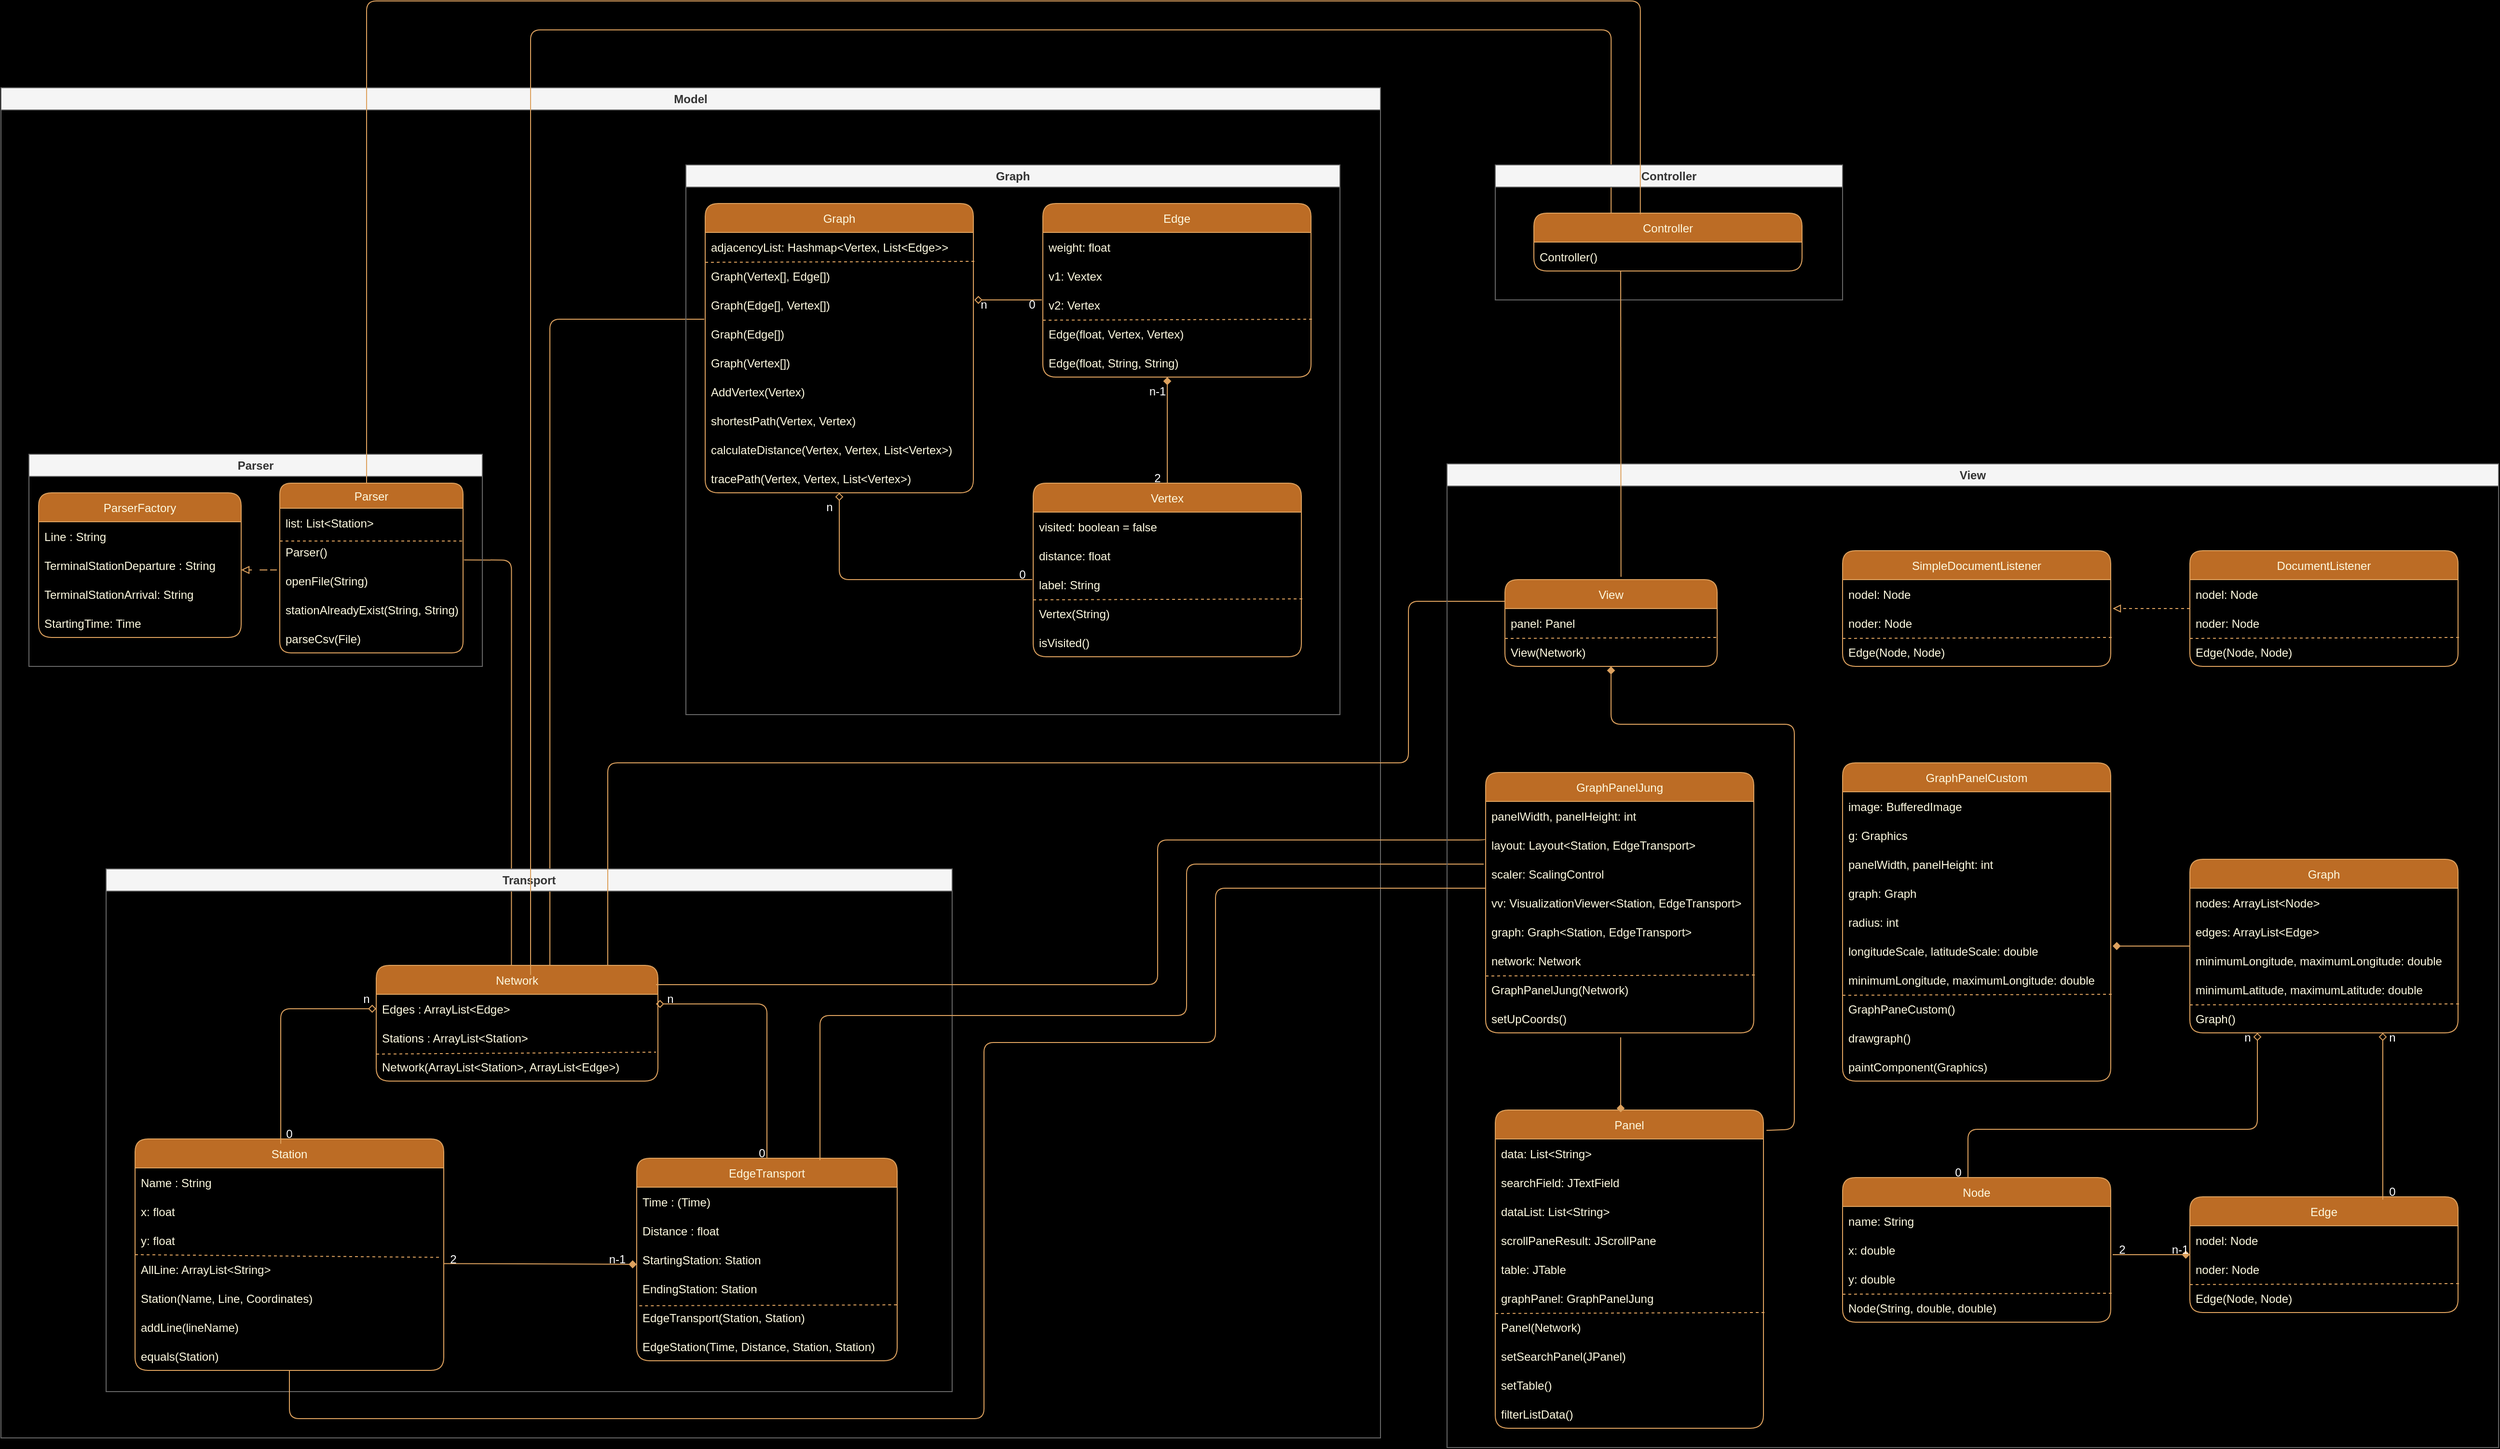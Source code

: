 <mxfile>
    <diagram id="C5RBs43oDa-KdzZeNtuy" name="Page-1">
        <mxGraphModel dx="3465" dy="1883" grid="0" gridSize="10" guides="0" tooltips="1" connect="1" arrows="1" fold="1" page="1" pageScale="1" pageWidth="2700" pageHeight="1700" background="#000000" math="0" shadow="0">
            <root>
                <mxCell id="WIyWlLk6GJQsqaUBKTNV-0"/>
                <mxCell id="WIyWlLk6GJQsqaUBKTNV-1" parent="WIyWlLk6GJQsqaUBKTNV-0"/>
                <mxCell id="tlL8x4SYafilrO8FaroJ-68" style="edgeStyle=orthogonalEdgeStyle;curved=0;rounded=1;sketch=0;orthogonalLoop=1;jettySize=auto;html=1;fontColor=#FEFAE0;strokeColor=#DDA15E;fillColor=#BC6C25;endArrow=none;endFill=0;" parent="WIyWlLk6GJQsqaUBKTNV-1" target="tlL8x4SYafilrO8FaroJ-61" edge="1">
                    <mxGeometry relative="1" as="geometry">
                        <Array as="points">
                            <mxPoint x="580" y="460"/>
                        </Array>
                        <mxPoint x="740" y="460" as="sourcePoint"/>
                    </mxGeometry>
                </mxCell>
                <mxCell id="tlL8x4SYafilrO8FaroJ-67" style="edgeStyle=orthogonalEdgeStyle;curved=0;rounded=1;sketch=0;orthogonalLoop=1;jettySize=auto;html=1;fontColor=#FEFAE0;strokeColor=#DDA15E;fillColor=#BC6C25;endArrow=none;endFill=0;exitX=0.48;exitY=0.009;exitDx=0;exitDy=0;exitPerimeter=0;entryX=1.005;entryY=0.789;entryDx=0;entryDy=0;entryPerimeter=0;" parent="WIyWlLk6GJQsqaUBKTNV-1" source="tlL8x4SYafilrO8FaroJ-61" target="127" edge="1">
                    <mxGeometry relative="1" as="geometry">
                        <Array as="points">
                            <mxPoint x="540" y="710"/>
                        </Array>
                        <mxPoint x="540" y="850" as="sourcePoint"/>
                        <mxPoint x="540" y="690" as="targetPoint"/>
                    </mxGeometry>
                </mxCell>
                <mxCell id="19" value="Parser" style="swimlane;whiteSpace=wrap;html=1;strokeColor=#666666;fillColor=#f5f5f5;fontColor=#333333;" parent="WIyWlLk6GJQsqaUBKTNV-1" vertex="1">
                    <mxGeometry x="40" y="600" width="470" height="220" as="geometry"/>
                </mxCell>
                <mxCell id="tlL8x4SYafilrO8FaroJ-14" value="ParserFactory" style="swimlane;fontStyle=0;childLayout=stackLayout;horizontal=1;startSize=30;horizontalStack=0;resizeParent=1;resizeParentMax=0;resizeLast=0;collapsible=1;marginBottom=0;fillColor=#BC6C25;strokeColor=#DDA15E;fontColor=#FEFAE0;rounded=1;" parent="19" vertex="1">
                    <mxGeometry x="10" y="40" width="210" height="150" as="geometry"/>
                </mxCell>
                <mxCell id="tlL8x4SYafilrO8FaroJ-15" value="Line : String" style="text;strokeColor=none;fillColor=none;align=left;verticalAlign=middle;spacingLeft=4;spacingRight=4;overflow=hidden;points=[[0,0.5],[1,0.5]];portConstraint=eastwest;rotatable=0;fontColor=#FEFAE0;rounded=1;" parent="tlL8x4SYafilrO8FaroJ-14" vertex="1">
                    <mxGeometry y="30" width="210" height="30" as="geometry"/>
                </mxCell>
                <mxCell id="tlL8x4SYafilrO8FaroJ-16" value="TerminalStationDeparture : String" style="text;strokeColor=none;fillColor=none;align=left;verticalAlign=middle;spacingLeft=4;spacingRight=4;overflow=hidden;points=[[0,0.5],[1,0.5]];portConstraint=eastwest;rotatable=0;fontColor=#FEFAE0;rounded=1;" parent="tlL8x4SYafilrO8FaroJ-14" vertex="1">
                    <mxGeometry y="60" width="210" height="30" as="geometry"/>
                </mxCell>
                <mxCell id="tlL8x4SYafilrO8FaroJ-17" value="TerminalStationArrival: String" style="text;strokeColor=none;fillColor=none;align=left;verticalAlign=middle;spacingLeft=4;spacingRight=4;overflow=hidden;points=[[0,0.5],[1,0.5]];portConstraint=eastwest;rotatable=0;fontColor=#FEFAE0;rounded=1;" parent="tlL8x4SYafilrO8FaroJ-14" vertex="1">
                    <mxGeometry y="90" width="210" height="30" as="geometry"/>
                </mxCell>
                <mxCell id="tlL8x4SYafilrO8FaroJ-20" value="StartingTime: Time" style="text;strokeColor=none;fillColor=none;align=left;verticalAlign=middle;spacingLeft=4;spacingRight=4;overflow=hidden;points=[[0,0.5],[1,0.5]];portConstraint=eastwest;rotatable=0;fontColor=#FEFAE0;rounded=1;" parent="tlL8x4SYafilrO8FaroJ-14" vertex="1">
                    <mxGeometry y="120" width="210" height="30" as="geometry"/>
                </mxCell>
                <mxCell id="zkfFHV4jXpPFQw0GAbJ--0" value="Parser" style="swimlane;fontStyle=0;align=center;verticalAlign=top;childLayout=stackLayout;horizontal=1;startSize=26;horizontalStack=0;resizeParent=1;resizeLast=0;collapsible=1;marginBottom=0;rounded=1;shadow=0;strokeWidth=1;fillColor=#BC6C25;strokeColor=#DDA15E;fontColor=#FEFAE0;" parent="19" vertex="1">
                    <mxGeometry x="260" y="30" width="190" height="176" as="geometry">
                        <mxRectangle x="230" y="140" width="160" height="26" as="alternateBounds"/>
                    </mxGeometry>
                </mxCell>
                <mxCell id="126" value="list: List&lt;Station&gt;" style="text;strokeColor=none;fillColor=none;align=left;verticalAlign=middle;spacingLeft=4;spacingRight=4;overflow=hidden;points=[[0,0.5],[1,0.5]];portConstraint=eastwest;rotatable=0;fontColor=#FEFAE0;rounded=1;" parent="zkfFHV4jXpPFQw0GAbJ--0" vertex="1">
                    <mxGeometry y="26" width="190" height="30" as="geometry"/>
                </mxCell>
                <mxCell id="131" value="" style="endArrow=none;dashed=1;html=1;rounded=1;sketch=0;fontColor=#FEFAE0;strokeColor=#DDA15E;fillColor=#BC6C25;curved=0;labelBackgroundColor=#283618;" parent="zkfFHV4jXpPFQw0GAbJ--0" edge="1">
                    <mxGeometry width="50" height="50" relative="1" as="geometry">
                        <mxPoint y="60" as="sourcePoint"/>
                        <mxPoint x="190" y="60" as="targetPoint"/>
                    </mxGeometry>
                </mxCell>
                <mxCell id="127" value="Parser()" style="text;strokeColor=none;fillColor=none;align=left;verticalAlign=middle;spacingLeft=4;spacingRight=4;overflow=hidden;points=[[0,0.5],[1,0.5]];portConstraint=eastwest;rotatable=0;fontColor=#FEFAE0;rounded=1;" parent="zkfFHV4jXpPFQw0GAbJ--0" vertex="1">
                    <mxGeometry y="56" width="190" height="30" as="geometry"/>
                </mxCell>
                <mxCell id="128" value="openFile(String)" style="text;strokeColor=none;fillColor=none;align=left;verticalAlign=middle;spacingLeft=4;spacingRight=4;overflow=hidden;points=[[0,0.5],[1,0.5]];portConstraint=eastwest;rotatable=0;fontColor=#FEFAE0;rounded=1;" parent="zkfFHV4jXpPFQw0GAbJ--0" vertex="1">
                    <mxGeometry y="86" width="190" height="30" as="geometry"/>
                </mxCell>
                <mxCell id="129" value="stationAlreadyExist(String, String)" style="text;strokeColor=none;fillColor=none;align=left;verticalAlign=middle;spacingLeft=4;spacingRight=4;overflow=hidden;points=[[0,0.5],[1,0.5]];portConstraint=eastwest;rotatable=0;fontColor=#FEFAE0;rounded=1;" parent="zkfFHV4jXpPFQw0GAbJ--0" vertex="1">
                    <mxGeometry y="116" width="190" height="30" as="geometry"/>
                </mxCell>
                <mxCell id="130" value="parseCsv(File)" style="text;strokeColor=none;fillColor=none;align=left;verticalAlign=middle;spacingLeft=4;spacingRight=4;overflow=hidden;points=[[0,0.5],[1,0.5]];portConstraint=eastwest;rotatable=0;fontColor=#FEFAE0;rounded=1;" parent="zkfFHV4jXpPFQw0GAbJ--0" vertex="1">
                    <mxGeometry y="146" width="190" height="30" as="geometry"/>
                </mxCell>
                <mxCell id="tlL8x4SYafilrO8FaroJ-30" style="edgeStyle=orthogonalEdgeStyle;curved=0;rounded=1;sketch=0;orthogonalLoop=1;jettySize=auto;html=1;fontColor=#FEFAE0;strokeColor=#DDA15E;fillColor=#BC6C25;labelBackgroundColor=#283618;dashed=1;dashPattern=8 8;endArrow=block;endFill=0;" parent="19" edge="1">
                    <mxGeometry relative="1" as="geometry">
                        <mxPoint x="220" y="120" as="targetPoint"/>
                        <mxPoint x="250" y="120" as="sourcePoint"/>
                        <Array as="points">
                            <mxPoint x="260" y="120"/>
                            <mxPoint x="260" y="120"/>
                        </Array>
                    </mxGeometry>
                </mxCell>
                <mxCell id="21" value="Graph" style="swimlane;whiteSpace=wrap;html=1;strokeColor=#666666;fillColor=#f5f5f5;fontColor=#333333;" parent="WIyWlLk6GJQsqaUBKTNV-1" vertex="1">
                    <mxGeometry x="721" y="300" width="678" height="570" as="geometry"/>
                </mxCell>
                <mxCell id="tlL8x4SYafilrO8FaroJ-48" value="Graph" style="swimlane;fontStyle=0;childLayout=stackLayout;horizontal=1;startSize=30;horizontalStack=0;resizeParent=1;resizeParentMax=0;resizeLast=0;collapsible=1;marginBottom=0;rounded=1;sketch=0;fontColor=#FEFAE0;strokeColor=#DDA15E;fillColor=#BC6C25;" parent="21" vertex="1">
                    <mxGeometry x="20" y="40" width="278" height="300" as="geometry"/>
                </mxCell>
                <mxCell id="tlL8x4SYafilrO8FaroJ-56" value="adjacencyList: Hashmap&lt;Vertex, List&lt;Edge&gt;&gt;" style="text;strokeColor=none;fillColor=none;align=left;verticalAlign=middle;spacingLeft=4;spacingRight=4;overflow=hidden;points=[[0,0.5],[1,0.5]];portConstraint=eastwest;rotatable=0;rounded=1;sketch=0;fontColor=#FEFAE0;" parent="tlL8x4SYafilrO8FaroJ-48" vertex="1">
                    <mxGeometry y="30" width="278" height="30" as="geometry"/>
                </mxCell>
                <mxCell id="81" value="" style="endArrow=none;dashed=1;html=1;rounded=1;sketch=0;fontColor=#FEFAE0;strokeColor=#DDA15E;fillColor=#BC6C25;curved=0;exitX=0.01;exitY=0.1;exitDx=0;exitDy=0;exitPerimeter=0;labelBackgroundColor=#283618;" parent="tlL8x4SYafilrO8FaroJ-48" edge="1">
                    <mxGeometry width="50" height="50" relative="1" as="geometry">
                        <mxPoint x="-4.547e-13" y="60.99" as="sourcePoint"/>
                        <mxPoint x="280" y="60" as="targetPoint"/>
                    </mxGeometry>
                </mxCell>
                <mxCell id="62" value="Graph(Vertex[], Edge[])" style="text;strokeColor=none;fillColor=none;align=left;verticalAlign=middle;spacingLeft=4;spacingRight=4;overflow=hidden;points=[[0,0.5],[1,0.5]];portConstraint=eastwest;rotatable=0;rounded=1;sketch=0;fontColor=#FEFAE0;" parent="tlL8x4SYafilrO8FaroJ-48" vertex="1">
                    <mxGeometry y="60" width="278" height="30" as="geometry"/>
                </mxCell>
                <mxCell id="63" value="Graph(Edge[], Vertex[])" style="text;strokeColor=none;fillColor=none;align=left;verticalAlign=middle;spacingLeft=4;spacingRight=4;overflow=hidden;points=[[0,0.5],[1,0.5]];portConstraint=eastwest;rotatable=0;rounded=1;sketch=0;fontColor=#FEFAE0;" parent="tlL8x4SYafilrO8FaroJ-48" vertex="1">
                    <mxGeometry y="90" width="278" height="30" as="geometry"/>
                </mxCell>
                <mxCell id="tlL8x4SYafilrO8FaroJ-57" value="Graph(Edge[])" style="text;strokeColor=none;fillColor=none;align=left;verticalAlign=middle;spacingLeft=4;spacingRight=4;overflow=hidden;points=[[0,0.5],[1,0.5]];portConstraint=eastwest;rotatable=0;rounded=1;sketch=0;fontColor=#FEFAE0;" parent="tlL8x4SYafilrO8FaroJ-48" vertex="1">
                    <mxGeometry y="120" width="278" height="30" as="geometry"/>
                </mxCell>
                <mxCell id="tlL8x4SYafilrO8FaroJ-58" value="Graph(Vertex[])" style="text;strokeColor=none;fillColor=none;align=left;verticalAlign=middle;spacingLeft=4;spacingRight=4;overflow=hidden;points=[[0,0.5],[1,0.5]];portConstraint=eastwest;rotatable=0;rounded=1;sketch=0;fontColor=#FEFAE0;" parent="tlL8x4SYafilrO8FaroJ-48" vertex="1">
                    <mxGeometry y="150" width="278" height="30" as="geometry"/>
                </mxCell>
                <mxCell id="64" value="AddVertex(Vertex)" style="text;strokeColor=none;fillColor=none;align=left;verticalAlign=middle;spacingLeft=4;spacingRight=4;overflow=hidden;points=[[0,0.5],[1,0.5]];portConstraint=eastwest;rotatable=0;rounded=1;sketch=0;fontColor=#FEFAE0;" parent="tlL8x4SYafilrO8FaroJ-48" vertex="1">
                    <mxGeometry y="180" width="278" height="30" as="geometry"/>
                </mxCell>
                <mxCell id="65" value="shortestPath(Vertex, Vertex)" style="text;strokeColor=none;fillColor=none;align=left;verticalAlign=middle;spacingLeft=4;spacingRight=4;overflow=hidden;points=[[0,0.5],[1,0.5]];portConstraint=eastwest;rotatable=0;rounded=1;sketch=0;fontColor=#FEFAE0;" parent="tlL8x4SYafilrO8FaroJ-48" vertex="1">
                    <mxGeometry y="210" width="278" height="30" as="geometry"/>
                </mxCell>
                <mxCell id="74" value="calculateDistance(Vertex, Vertex, List&lt;Vertex&gt;)" style="text;strokeColor=none;fillColor=none;align=left;verticalAlign=middle;spacingLeft=4;spacingRight=4;overflow=hidden;points=[[0,0.5],[1,0.5]];portConstraint=eastwest;rotatable=0;rounded=1;sketch=0;fontColor=#FEFAE0;" parent="tlL8x4SYafilrO8FaroJ-48" vertex="1">
                    <mxGeometry y="240" width="278" height="30" as="geometry"/>
                </mxCell>
                <mxCell id="75" value="tracePath(Vertex, Vertex, List&lt;Vertex&gt;)" style="text;strokeColor=none;fillColor=none;align=left;verticalAlign=middle;spacingLeft=4;spacingRight=4;overflow=hidden;points=[[0,0.5],[1,0.5]];portConstraint=eastwest;rotatable=0;rounded=1;sketch=0;fontColor=#FEFAE0;" parent="tlL8x4SYafilrO8FaroJ-48" vertex="1">
                    <mxGeometry y="270" width="278" height="30" as="geometry"/>
                </mxCell>
                <mxCell id="82" value="Edge" style="swimlane;fontStyle=0;childLayout=stackLayout;horizontal=1;startSize=30;horizontalStack=0;resizeParent=1;resizeParentMax=0;resizeLast=0;collapsible=1;marginBottom=0;rounded=1;sketch=0;fontColor=#FEFAE0;strokeColor=#DDA15E;fillColor=#BC6C25;" parent="21" vertex="1">
                    <mxGeometry x="370" y="40" width="278" height="180" as="geometry"/>
                </mxCell>
                <mxCell id="83" value="weight: float" style="text;strokeColor=none;fillColor=none;align=left;verticalAlign=middle;spacingLeft=4;spacingRight=4;overflow=hidden;points=[[0,0.5],[1,0.5]];portConstraint=eastwest;rotatable=0;rounded=1;sketch=0;fontColor=#FEFAE0;" parent="82" vertex="1">
                    <mxGeometry y="30" width="278" height="30" as="geometry"/>
                </mxCell>
                <mxCell id="93" value="v1: Vextex" style="text;strokeColor=none;fillColor=none;align=left;verticalAlign=middle;spacingLeft=4;spacingRight=4;overflow=hidden;points=[[0,0.5],[1,0.5]];portConstraint=eastwest;rotatable=0;rounded=1;sketch=0;fontColor=#FEFAE0;" parent="82" vertex="1">
                    <mxGeometry y="60" width="278" height="30" as="geometry"/>
                </mxCell>
                <mxCell id="94" value="v2: Vertex" style="text;strokeColor=none;fillColor=none;align=left;verticalAlign=middle;spacingLeft=4;spacingRight=4;overflow=hidden;points=[[0,0.5],[1,0.5]];portConstraint=eastwest;rotatable=0;rounded=1;sketch=0;fontColor=#FEFAE0;" parent="82" vertex="1">
                    <mxGeometry y="90" width="278" height="30" as="geometry"/>
                </mxCell>
                <mxCell id="84" value="" style="endArrow=none;dashed=1;html=1;rounded=1;sketch=0;fontColor=#FEFAE0;strokeColor=#DDA15E;fillColor=#BC6C25;curved=0;exitX=0.01;exitY=0.1;exitDx=0;exitDy=0;exitPerimeter=0;labelBackgroundColor=#283618;" parent="82" edge="1">
                    <mxGeometry width="50" height="50" relative="1" as="geometry">
                        <mxPoint x="-4.547e-13" y="120.99" as="sourcePoint"/>
                        <mxPoint x="280" y="120" as="targetPoint"/>
                    </mxGeometry>
                </mxCell>
                <mxCell id="86" value="Edge(float, Vertex, Vertex)" style="text;strokeColor=none;fillColor=none;align=left;verticalAlign=middle;spacingLeft=4;spacingRight=4;overflow=hidden;points=[[0,0.5],[1,0.5]];portConstraint=eastwest;rotatable=0;rounded=1;sketch=0;fontColor=#FEFAE0;" parent="82" vertex="1">
                    <mxGeometry y="120" width="278" height="30" as="geometry"/>
                </mxCell>
                <mxCell id="92" value="Edge(float, String, String)" style="text;strokeColor=none;fillColor=none;align=left;verticalAlign=middle;spacingLeft=4;spacingRight=4;overflow=hidden;points=[[0,0.5],[1,0.5]];portConstraint=eastwest;rotatable=0;rounded=1;sketch=0;fontColor=#FEFAE0;" parent="82" vertex="1">
                    <mxGeometry y="150" width="278" height="30" as="geometry"/>
                </mxCell>
                <mxCell id="96" value="Vertex" style="swimlane;fontStyle=0;childLayout=stackLayout;horizontal=1;startSize=30;horizontalStack=0;resizeParent=1;resizeParentMax=0;resizeLast=0;collapsible=1;marginBottom=0;rounded=1;sketch=0;fontColor=#FEFAE0;strokeColor=#DDA15E;fillColor=#BC6C25;" parent="21" vertex="1">
                    <mxGeometry x="360" y="330" width="278" height="180" as="geometry"/>
                </mxCell>
                <mxCell id="97" value="visited: boolean = false" style="text;strokeColor=none;fillColor=none;align=left;verticalAlign=middle;spacingLeft=4;spacingRight=4;overflow=hidden;points=[[0,0.5],[1,0.5]];portConstraint=eastwest;rotatable=0;rounded=1;sketch=0;fontColor=#FEFAE0;" parent="96" vertex="1">
                    <mxGeometry y="30" width="278" height="30" as="geometry"/>
                </mxCell>
                <mxCell id="98" value="distance: float" style="text;strokeColor=none;fillColor=none;align=left;verticalAlign=middle;spacingLeft=4;spacingRight=4;overflow=hidden;points=[[0,0.5],[1,0.5]];portConstraint=eastwest;rotatable=0;rounded=1;sketch=0;fontColor=#FEFAE0;" parent="96" vertex="1">
                    <mxGeometry y="60" width="278" height="30" as="geometry"/>
                </mxCell>
                <mxCell id="99" value="label: String" style="text;strokeColor=none;fillColor=none;align=left;verticalAlign=middle;spacingLeft=4;spacingRight=4;overflow=hidden;points=[[0,0.5],[1,0.5]];portConstraint=eastwest;rotatable=0;rounded=1;sketch=0;fontColor=#FEFAE0;" parent="96" vertex="1">
                    <mxGeometry y="90" width="278" height="30" as="geometry"/>
                </mxCell>
                <mxCell id="100" value="" style="endArrow=none;dashed=1;html=1;rounded=1;sketch=0;fontColor=#FEFAE0;strokeColor=#DDA15E;fillColor=#BC6C25;curved=0;exitX=0.01;exitY=0.1;exitDx=0;exitDy=0;exitPerimeter=0;labelBackgroundColor=#283618;" parent="96" edge="1">
                    <mxGeometry width="50" height="50" relative="1" as="geometry">
                        <mxPoint x="-4.547e-13" y="120.99" as="sourcePoint"/>
                        <mxPoint x="280" y="120" as="targetPoint"/>
                    </mxGeometry>
                </mxCell>
                <mxCell id="101" value="Vertex(String)" style="text;strokeColor=none;fillColor=none;align=left;verticalAlign=middle;spacingLeft=4;spacingRight=4;overflow=hidden;points=[[0,0.5],[1,0.5]];portConstraint=eastwest;rotatable=0;rounded=1;sketch=0;fontColor=#FEFAE0;" parent="96" vertex="1">
                    <mxGeometry y="120" width="278" height="30" as="geometry"/>
                </mxCell>
                <mxCell id="102" value="isVisited()" style="text;strokeColor=none;fillColor=none;align=left;verticalAlign=middle;spacingLeft=4;spacingRight=4;overflow=hidden;points=[[0,0.5],[1,0.5]];portConstraint=eastwest;rotatable=0;rounded=1;sketch=0;fontColor=#FEFAE0;" parent="96" vertex="1">
                    <mxGeometry y="150" width="278" height="30" as="geometry"/>
                </mxCell>
                <mxCell id="104" value="" style="endArrow=diamond;html=1;endFill=1;strokeColor=#DDA15E;exitX=1.001;exitY=0.307;exitDx=0;exitDy=0;exitPerimeter=0;" parent="21" edge="1">
                    <mxGeometry width="50" height="50" relative="1" as="geometry">
                        <mxPoint x="499.0" y="330" as="sourcePoint"/>
                        <mxPoint x="499" y="220" as="targetPoint"/>
                    </mxGeometry>
                </mxCell>
                <mxCell id="105" value="" style="endArrow=diamond;html=1;endFill=0;strokeColor=#DDA15E;entryX=0.5;entryY=1;entryDx=0;entryDy=0;entryPerimeter=0;" parent="21" target="75" edge="1">
                    <mxGeometry width="50" height="50" relative="1" as="geometry">
                        <mxPoint x="359" y="430" as="sourcePoint"/>
                        <mxPoint x="159" y="430" as="targetPoint"/>
                        <Array as="points">
                            <mxPoint x="159" y="430"/>
                        </Array>
                    </mxGeometry>
                </mxCell>
                <mxCell id="106" value="" style="endArrow=diamond;html=1;endFill=0;strokeColor=#DDA15E;" parent="21" edge="1">
                    <mxGeometry width="50" height="50" relative="1" as="geometry">
                        <mxPoint x="369" y="140" as="sourcePoint"/>
                        <mxPoint x="299" y="140" as="targetPoint"/>
                    </mxGeometry>
                </mxCell>
                <mxCell id="114" value="&lt;font color=&quot;#ffffff&quot;&gt;n&lt;/font&gt;" style="text;html=1;strokeColor=none;fillColor=none;align=center;verticalAlign=middle;whiteSpace=wrap;rounded=0;" parent="21" vertex="1">
                    <mxGeometry x="139" y="350" width="20" height="10" as="geometry"/>
                </mxCell>
                <mxCell id="116" value="&lt;font color=&quot;#ffffff&quot;&gt;0&lt;/font&gt;" style="text;html=1;strokeColor=none;fillColor=none;align=center;verticalAlign=middle;whiteSpace=wrap;rounded=0;" parent="21" vertex="1">
                    <mxGeometry x="339" y="420" width="20" height="10" as="geometry"/>
                </mxCell>
                <mxCell id="120" value="&lt;font color=&quot;#ffffff&quot;&gt;0&lt;/font&gt;" style="text;html=1;strokeColor=none;fillColor=none;align=center;verticalAlign=middle;whiteSpace=wrap;rounded=0;" parent="21" vertex="1">
                    <mxGeometry x="349" y="140" width="20" height="10" as="geometry"/>
                </mxCell>
                <mxCell id="115" value="&lt;font color=&quot;#ffffff&quot;&gt;n&lt;/font&gt;" style="text;html=1;strokeColor=none;fillColor=none;align=center;verticalAlign=middle;whiteSpace=wrap;rounded=0;" parent="21" vertex="1">
                    <mxGeometry x="299" y="140" width="20" height="10" as="geometry"/>
                </mxCell>
                <mxCell id="119" value="&lt;font color=&quot;#ffffff&quot;&gt;2&lt;/font&gt;" style="text;html=1;strokeColor=none;fillColor=none;align=center;verticalAlign=middle;whiteSpace=wrap;rounded=0;" parent="21" vertex="1">
                    <mxGeometry x="479" y="320" width="20" height="10" as="geometry"/>
                </mxCell>
                <mxCell id="118" value="&lt;font color=&quot;#ffffff&quot;&gt;n-1&lt;/font&gt;" style="text;html=1;strokeColor=none;fillColor=none;align=center;verticalAlign=middle;whiteSpace=wrap;rounded=0;" parent="21" vertex="1">
                    <mxGeometry x="479" y="230" width="20" height="10" as="geometry"/>
                </mxCell>
                <mxCell id="23" value="Transport" style="swimlane;whiteSpace=wrap;html=1;strokeColor=#666666;fillColor=#f5f5f5;fontColor=#333333;" parent="WIyWlLk6GJQsqaUBKTNV-1" vertex="1">
                    <mxGeometry x="120" y="1030" width="877" height="542" as="geometry"/>
                </mxCell>
                <mxCell id="15" value="&lt;font color=&quot;#ffffff&quot;&gt;n&lt;/font&gt;" style="text;html=1;strokeColor=none;fillColor=none;align=center;verticalAlign=middle;whiteSpace=wrap;rounded=0;" parent="23" vertex="1">
                    <mxGeometry x="260" y="130" width="20" height="10" as="geometry"/>
                </mxCell>
                <mxCell id="tlL8x4SYafilrO8FaroJ-0" value="Station" style="swimlane;fontStyle=0;childLayout=stackLayout;horizontal=1;startSize=30;horizontalStack=0;resizeParent=1;resizeParentMax=0;resizeLast=0;collapsible=1;marginBottom=0;fillColor=#BC6C25;strokeColor=#DDA15E;fontColor=#FEFAE0;rounded=1;" parent="23" vertex="1">
                    <mxGeometry x="30" y="280" width="320" height="240" as="geometry">
                        <mxRectangle x="29" y="175" width="80" height="30" as="alternateBounds"/>
                    </mxGeometry>
                </mxCell>
                <mxCell id="tlL8x4SYafilrO8FaroJ-1" value="Name : String" style="text;strokeColor=none;fillColor=none;align=left;verticalAlign=middle;spacingLeft=4;spacingRight=4;overflow=hidden;points=[[0,0.5],[1,0.5]];portConstraint=eastwest;rotatable=0;fontColor=#FEFAE0;rounded=1;" parent="tlL8x4SYafilrO8FaroJ-0" vertex="1">
                    <mxGeometry y="30" width="320" height="30" as="geometry"/>
                </mxCell>
                <mxCell id="46" value="x: float" style="text;strokeColor=none;fillColor=none;align=left;verticalAlign=middle;spacingLeft=4;spacingRight=4;overflow=hidden;points=[[0,0.5],[1,0.5]];portConstraint=eastwest;rotatable=0;fontColor=#FEFAE0;rounded=1;" parent="tlL8x4SYafilrO8FaroJ-0" vertex="1">
                    <mxGeometry y="60" width="320" height="30" as="geometry"/>
                </mxCell>
                <mxCell id="47" value="y: float" style="text;strokeColor=none;fillColor=none;align=left;verticalAlign=middle;spacingLeft=4;spacingRight=4;overflow=hidden;points=[[0,0.5],[1,0.5]];portConstraint=eastwest;rotatable=0;fontColor=#FEFAE0;rounded=1;" parent="tlL8x4SYafilrO8FaroJ-0" vertex="1">
                    <mxGeometry y="90" width="320" height="30" as="geometry"/>
                </mxCell>
                <mxCell id="tlL8x4SYafilrO8FaroJ-40" value="" style="endArrow=none;dashed=1;html=1;rounded=1;sketch=0;fontColor=#FEFAE0;strokeColor=#DDA15E;fillColor=#BC6C25;curved=0;exitX=0.004;exitY=-0.033;exitDx=0;exitDy=0;exitPerimeter=0;labelBackgroundColor=#283618;entryX=0.991;entryY=0.06;entryDx=0;entryDy=0;entryPerimeter=0;" parent="tlL8x4SYafilrO8FaroJ-0" edge="1">
                    <mxGeometry width="50" height="50" relative="1" as="geometry">
                        <mxPoint y="120" as="sourcePoint"/>
                        <mxPoint x="315.84" y="122.79" as="targetPoint"/>
                        <Array as="points"/>
                    </mxGeometry>
                </mxCell>
                <mxCell id="48" value="AllLine: ArrayList&lt;String&gt;" style="text;strokeColor=none;fillColor=none;align=left;verticalAlign=middle;spacingLeft=4;spacingRight=4;overflow=hidden;points=[[0,0.5],[1,0.5]];portConstraint=eastwest;rotatable=0;fontColor=#FEFAE0;rounded=1;" parent="tlL8x4SYafilrO8FaroJ-0" vertex="1">
                    <mxGeometry y="120" width="320" height="30" as="geometry"/>
                </mxCell>
                <mxCell id="49" value="Station(Name, Line, Coordinates)" style="text;strokeColor=none;fillColor=none;align=left;verticalAlign=middle;spacingLeft=4;spacingRight=4;overflow=hidden;points=[[0,0.5],[1,0.5]];portConstraint=eastwest;rotatable=0;fontColor=#FEFAE0;rounded=1;" parent="tlL8x4SYafilrO8FaroJ-0" vertex="1">
                    <mxGeometry y="150" width="320" height="30" as="geometry"/>
                </mxCell>
                <mxCell id="50" value="addLine(lineName)" style="text;strokeColor=none;fillColor=none;align=left;verticalAlign=middle;spacingLeft=4;spacingRight=4;overflow=hidden;points=[[0,0.5],[1,0.5]];portConstraint=eastwest;rotatable=0;fontColor=#FEFAE0;rounded=1;" parent="tlL8x4SYafilrO8FaroJ-0" vertex="1">
                    <mxGeometry y="180" width="320" height="30" as="geometry"/>
                </mxCell>
                <mxCell id="51" value="equals(Station)" style="text;strokeColor=none;fillColor=none;align=left;verticalAlign=middle;spacingLeft=4;spacingRight=4;overflow=hidden;points=[[0,0.5],[1,0.5]];portConstraint=eastwest;rotatable=0;fontColor=#FEFAE0;rounded=1;" parent="tlL8x4SYafilrO8FaroJ-0" vertex="1">
                    <mxGeometry y="210" width="320" height="30" as="geometry"/>
                </mxCell>
                <mxCell id="14" value="&lt;font color=&quot;#ffffff&quot;&gt;0&lt;/font&gt;" style="text;html=1;strokeColor=none;fillColor=none;align=center;verticalAlign=middle;whiteSpace=wrap;rounded=0;" parent="23" vertex="1">
                    <mxGeometry x="180" y="270" width="20" height="10" as="geometry"/>
                </mxCell>
                <mxCell id="17" value="&lt;font color=&quot;#ffffff&quot;&gt;n&lt;/font&gt;" style="text;html=1;strokeColor=none;fillColor=none;align=center;verticalAlign=middle;whiteSpace=wrap;rounded=0;" parent="23" vertex="1">
                    <mxGeometry x="580" y="130" width="10" height="10" as="geometry"/>
                </mxCell>
                <mxCell id="16" value="&lt;font color=&quot;#ffffff&quot;&gt;0&lt;/font&gt;" style="text;html=1;strokeColor=none;fillColor=none;align=center;verticalAlign=middle;whiteSpace=wrap;rounded=0;" parent="23" vertex="1">
                    <mxGeometry x="670" y="290" width="20" height="10" as="geometry"/>
                </mxCell>
                <mxCell id="tlL8x4SYafilrO8FaroJ-4" value="EdgeTransport" style="swimlane;fontStyle=0;childLayout=stackLayout;horizontal=1;startSize=30;horizontalStack=0;resizeParent=1;resizeParentMax=0;resizeLast=0;collapsible=1;marginBottom=0;fillColor=#BC6C25;strokeColor=#DDA15E;fontColor=#FEFAE0;rounded=1;" parent="23" vertex="1">
                    <mxGeometry x="550" y="300" width="270" height="210" as="geometry"/>
                </mxCell>
                <mxCell id="tlL8x4SYafilrO8FaroJ-5" value="Time : (Time)" style="text;strokeColor=none;fillColor=none;align=left;verticalAlign=middle;spacingLeft=4;spacingRight=4;overflow=hidden;points=[[0,0.5],[1,0.5]];portConstraint=eastwest;rotatable=0;fontColor=#FEFAE0;rounded=1;" parent="tlL8x4SYafilrO8FaroJ-4" vertex="1">
                    <mxGeometry y="30" width="270" height="30" as="geometry"/>
                </mxCell>
                <mxCell id="tlL8x4SYafilrO8FaroJ-7" value="Distance : float" style="text;strokeColor=none;fillColor=none;align=left;verticalAlign=middle;spacingLeft=4;spacingRight=4;overflow=hidden;points=[[0,0.5],[1,0.5]];portConstraint=eastwest;rotatable=0;fontColor=#FEFAE0;rounded=1;" parent="tlL8x4SYafilrO8FaroJ-4" vertex="1">
                    <mxGeometry y="60" width="270" height="30" as="geometry"/>
                </mxCell>
                <mxCell id="52" value="StartingStation: Station" style="text;strokeColor=none;fillColor=none;align=left;verticalAlign=middle;spacingLeft=4;spacingRight=4;overflow=hidden;points=[[0,0.5],[1,0.5]];portConstraint=eastwest;rotatable=0;fontColor=#FEFAE0;rounded=1;" parent="tlL8x4SYafilrO8FaroJ-4" vertex="1">
                    <mxGeometry y="90" width="270" height="30" as="geometry"/>
                </mxCell>
                <mxCell id="53" value="EndingStation: Station" style="text;strokeColor=none;fillColor=none;align=left;verticalAlign=middle;spacingLeft=4;spacingRight=4;overflow=hidden;points=[[0,0.5],[1,0.5]];portConstraint=eastwest;rotatable=0;fontColor=#FEFAE0;rounded=1;" parent="tlL8x4SYafilrO8FaroJ-4" vertex="1">
                    <mxGeometry y="120" width="270" height="30" as="geometry"/>
                </mxCell>
                <mxCell id="tlL8x4SYafilrO8FaroJ-32" value="EdgeTransport(Station, Station)" style="text;strokeColor=none;fillColor=none;align=left;verticalAlign=middle;spacingLeft=4;spacingRight=4;overflow=hidden;points=[[0,0.5],[1,0.5]];portConstraint=eastwest;rotatable=0;rounded=1;sketch=0;fontColor=#FEFAE0;" parent="tlL8x4SYafilrO8FaroJ-4" vertex="1">
                    <mxGeometry y="150" width="270" height="30" as="geometry"/>
                </mxCell>
                <mxCell id="54" value="EdgeStation(Time, Distance, Station, Station)" style="text;strokeColor=none;fillColor=none;align=left;verticalAlign=middle;spacingLeft=4;spacingRight=4;overflow=hidden;points=[[0,0.5],[1,0.5]];portConstraint=eastwest;rotatable=0;rounded=1;sketch=0;fontColor=#FEFAE0;" parent="tlL8x4SYafilrO8FaroJ-4" vertex="1">
                    <mxGeometry y="180" width="270" height="30" as="geometry"/>
                </mxCell>
                <mxCell id="tlL8x4SYafilrO8FaroJ-41" value="" style="endArrow=none;dashed=1;html=1;rounded=1;sketch=0;fontColor=#FEFAE0;strokeColor=#DDA15E;fillColor=#BC6C25;curved=0;entryX=1;entryY=0.067;entryDx=0;entryDy=0;entryPerimeter=0;exitX=0.01;exitY=0.1;exitDx=0;exitDy=0;exitPerimeter=0;labelBackgroundColor=#283618;" parent="tlL8x4SYafilrO8FaroJ-4" source="tlL8x4SYafilrO8FaroJ-32" target="tlL8x4SYafilrO8FaroJ-32" edge="1">
                    <mxGeometry width="50" height="50" relative="1" as="geometry">
                        <mxPoint x="10" y="92" as="sourcePoint"/>
                        <mxPoint x="210" y="110" as="targetPoint"/>
                    </mxGeometry>
                </mxCell>
                <mxCell id="60" value="" style="endArrow=diamond;html=1;endFill=1;strokeColor=#DDA15E;exitX=1.001;exitY=0.307;exitDx=0;exitDy=0;exitPerimeter=0;entryX=0;entryY=0.667;entryDx=0;entryDy=0;entryPerimeter=0;" parent="23" source="48" target="52" edge="1">
                    <mxGeometry width="50" height="50" relative="1" as="geometry">
                        <mxPoint x="423" y="302" as="sourcePoint"/>
                        <mxPoint x="520" y="410" as="targetPoint"/>
                    </mxGeometry>
                </mxCell>
                <mxCell id="tlL8x4SYafilrO8FaroJ-61" value="Network" style="swimlane;fontStyle=0;childLayout=stackLayout;horizontal=1;startSize=30;horizontalStack=0;resizeParent=1;resizeParentMax=0;resizeLast=0;collapsible=1;marginBottom=0;rounded=1;sketch=0;fontColor=#FEFAE0;strokeColor=#DDA15E;fillColor=#BC6C25;" parent="23" vertex="1">
                    <mxGeometry x="280" y="100" width="292" height="120" as="geometry"/>
                </mxCell>
                <mxCell id="tlL8x4SYafilrO8FaroJ-62" value="Edges : ArrayList&lt;Edge&gt;" style="text;strokeColor=none;fillColor=none;align=left;verticalAlign=middle;spacingLeft=4;spacingRight=4;overflow=hidden;points=[[0,0.5],[1,0.5]];portConstraint=eastwest;rotatable=0;rounded=1;sketch=0;fontColor=#FEFAE0;" parent="tlL8x4SYafilrO8FaroJ-61" vertex="1">
                    <mxGeometry y="30" width="292" height="30" as="geometry"/>
                </mxCell>
                <mxCell id="tlL8x4SYafilrO8FaroJ-63" value="Stations : ArrayList&lt;Station&gt;" style="text;strokeColor=none;fillColor=none;align=left;verticalAlign=middle;spacingLeft=4;spacingRight=4;overflow=hidden;points=[[0,0.5],[1,0.5]];portConstraint=eastwest;rotatable=0;rounded=1;sketch=0;fontColor=#FEFAE0;" parent="tlL8x4SYafilrO8FaroJ-61" vertex="1">
                    <mxGeometry y="60" width="292" height="30" as="geometry"/>
                </mxCell>
                <mxCell id="57" value="" style="endArrow=none;dashed=1;html=1;rounded=1;sketch=0;fontColor=#FEFAE0;strokeColor=#DDA15E;fillColor=#BC6C25;curved=0;labelBackgroundColor=#283618;" parent="tlL8x4SYafilrO8FaroJ-61" edge="1">
                    <mxGeometry width="50" height="50" relative="1" as="geometry">
                        <mxPoint y="91.99" as="sourcePoint"/>
                        <mxPoint x="290" y="90" as="targetPoint"/>
                        <Array as="points"/>
                    </mxGeometry>
                </mxCell>
                <mxCell id="55" value="Network(ArrayList&lt;Station&gt;, ArrayList&lt;Edge&gt;)" style="text;strokeColor=none;fillColor=none;align=left;verticalAlign=middle;spacingLeft=4;spacingRight=4;overflow=hidden;points=[[0,0.5],[1,0.5]];portConstraint=eastwest;rotatable=0;rounded=1;sketch=0;fontColor=#FEFAE0;" parent="tlL8x4SYafilrO8FaroJ-61" vertex="1">
                    <mxGeometry y="90" width="292" height="30" as="geometry"/>
                </mxCell>
                <mxCell id="tlL8x4SYafilrO8FaroJ-65" style="edgeStyle=orthogonalEdgeStyle;curved=0;rounded=1;sketch=0;orthogonalLoop=1;jettySize=auto;html=1;fontColor=#FEFAE0;strokeColor=#DDA15E;fillColor=#BC6C25;labelBackgroundColor=#283618;endArrow=diamond;endFill=0;exitX=0.5;exitY=0;exitDx=0;exitDy=0;entryX=0.993;entryY=0.333;entryDx=0;entryDy=0;entryPerimeter=0;" parent="23" source="tlL8x4SYafilrO8FaroJ-4" target="tlL8x4SYafilrO8FaroJ-62" edge="1">
                    <mxGeometry relative="1" as="geometry">
                        <mxPoint x="630" y="10" as="sourcePoint"/>
                        <Array as="points">
                            <mxPoint x="685" y="140"/>
                        </Array>
                        <mxPoint x="590" y="140" as="targetPoint"/>
                    </mxGeometry>
                </mxCell>
                <mxCell id="tlL8x4SYafilrO8FaroJ-66" style="edgeStyle=orthogonalEdgeStyle;curved=0;rounded=1;sketch=0;orthogonalLoop=1;jettySize=auto;html=1;fontColor=#FEFAE0;strokeColor=#DDA15E;fillColor=#BC6C25;labelBackgroundColor=#283618;endArrow=diamond;endFill=0;entryX=0;entryY=0.5;entryDx=0;entryDy=0;exitX=0.472;exitY=0.021;exitDx=0;exitDy=0;exitPerimeter=0;" parent="23" source="tlL8x4SYafilrO8FaroJ-0" target="tlL8x4SYafilrO8FaroJ-62" edge="1">
                    <mxGeometry relative="1" as="geometry">
                        <mxPoint x="290" y="75" as="targetPoint"/>
                        <Array as="points">
                            <mxPoint x="181" y="145"/>
                        </Array>
                        <mxPoint x="70" y="140" as="sourcePoint"/>
                    </mxGeometry>
                </mxCell>
                <mxCell id="121" value="&lt;font color=&quot;#ffffff&quot;&gt;2&lt;/font&gt;" style="text;html=1;strokeColor=none;fillColor=none;align=center;verticalAlign=middle;whiteSpace=wrap;rounded=0;" parent="23" vertex="1">
                    <mxGeometry x="350" y="400" width="20" height="10" as="geometry"/>
                </mxCell>
                <mxCell id="122" value="&lt;font color=&quot;#ffffff&quot;&gt;n-1&lt;/font&gt;" style="text;html=1;strokeColor=none;fillColor=none;align=center;verticalAlign=middle;whiteSpace=wrap;rounded=0;" parent="23" vertex="1">
                    <mxGeometry x="520" y="400" width="20" height="10" as="geometry"/>
                </mxCell>
                <mxCell id="136" value="Model" style="swimlane;whiteSpace=wrap;html=1;strokeColor=#666666;fillColor=#f5f5f5;fontColor=#333333;" vertex="1" parent="WIyWlLk6GJQsqaUBKTNV-1">
                    <mxGeometry x="11" y="220" width="1430" height="1400" as="geometry"/>
                </mxCell>
                <mxCell id="323" style="edgeStyle=orthogonalEdgeStyle;curved=0;rounded=1;sketch=0;orthogonalLoop=1;jettySize=auto;html=1;fontColor=#FEFAE0;strokeColor=#DDA15E;fillColor=#BC6C25;endArrow=none;endFill=0;entryX=0;entryY=0.267;entryDx=0;entryDy=0;entryPerimeter=0;" edge="1" parent="136" target="290">
                    <mxGeometry relative="1" as="geometry">
                        <Array as="points">
                            <mxPoint x="1199" y="930"/>
                            <mxPoint x="1199" y="780"/>
                            <mxPoint x="1539" y="780"/>
                        </Array>
                        <mxPoint x="679" y="930" as="sourcePoint"/>
                        <mxPoint x="1229" y="780" as="targetPoint"/>
                    </mxGeometry>
                </mxCell>
                <mxCell id="325" style="edgeStyle=orthogonalEdgeStyle;curved=0;rounded=1;sketch=0;orthogonalLoop=1;jettySize=auto;html=1;fontColor=#FEFAE0;strokeColor=#DDA15E;fillColor=#BC6C25;endArrow=none;endFill=0;entryX=0;entryY=0.25;entryDx=0;entryDy=0;" edge="1" parent="136" target="190">
                    <mxGeometry relative="1" as="geometry">
                        <Array as="points">
                            <mxPoint x="629" y="700"/>
                            <mxPoint x="1459" y="700"/>
                            <mxPoint x="1459" y="533"/>
                        </Array>
                        <mxPoint x="629" y="910" as="sourcePoint"/>
                        <mxPoint x="1459" y="540" as="targetPoint"/>
                    </mxGeometry>
                </mxCell>
                <mxCell id="329" style="edgeStyle=orthogonalEdgeStyle;curved=0;rounded=1;sketch=0;orthogonalLoop=1;jettySize=auto;html=1;fontColor=#FEFAE0;strokeColor=#DDA15E;fillColor=#BC6C25;endArrow=none;endFill=0;entryX=-0.007;entryY=0.167;entryDx=0;entryDy=0;entryPerimeter=0;" edge="1" parent="136" target="291">
                    <mxGeometry relative="1" as="geometry">
                        <Array as="points">
                            <mxPoint x="849" y="962"/>
                            <mxPoint x="1229" y="962"/>
                            <mxPoint x="1229" y="805"/>
                        </Array>
                        <mxPoint x="849" y="1111.99" as="sourcePoint"/>
                        <mxPoint x="1229" y="810" as="targetPoint"/>
                    </mxGeometry>
                </mxCell>
                <mxCell id="425" style="edgeStyle=orthogonalEdgeStyle;curved=0;rounded=1;sketch=0;orthogonalLoop=1;jettySize=auto;html=1;fontColor=#FEFAE0;strokeColor=#DDA15E;fillColor=#BC6C25;endArrow=none;endFill=0;exitX=0.288;exitY=0;exitDx=0;exitDy=0;exitPerimeter=0;" edge="1" parent="136" source="416">
                    <mxGeometry relative="1" as="geometry">
                        <Array as="points">
                            <mxPoint x="1669" y="-60"/>
                            <mxPoint x="549" y="-60"/>
                        </Array>
                        <mxPoint x="1669" y="-60" as="sourcePoint"/>
                        <mxPoint x="548.999" y="920" as="targetPoint"/>
                    </mxGeometry>
                </mxCell>
                <mxCell id="154" value="View" style="swimlane;whiteSpace=wrap;html=1;strokeColor=#666666;fillColor=#f5f5f5;fontColor=#333333;" vertex="1" parent="WIyWlLk6GJQsqaUBKTNV-1">
                    <mxGeometry x="1510" y="610" width="1090" height="1020" as="geometry"/>
                </mxCell>
                <mxCell id="190" value="View" style="swimlane;fontStyle=0;childLayout=stackLayout;horizontal=1;startSize=30;horizontalStack=0;resizeParent=1;resizeParentMax=0;resizeLast=0;collapsible=1;marginBottom=0;rounded=1;sketch=0;fontColor=#FEFAE0;strokeColor=#DDA15E;fillColor=#BC6C25;" vertex="1" parent="154">
                    <mxGeometry x="60" y="120" width="220" height="90" as="geometry"/>
                </mxCell>
                <mxCell id="191" value="panel: Panel" style="text;strokeColor=none;fillColor=none;align=left;verticalAlign=middle;spacingLeft=4;spacingRight=4;overflow=hidden;points=[[0,0.5],[1,0.5]];portConstraint=eastwest;rotatable=0;rounded=1;sketch=0;fontColor=#FEFAE0;" vertex="1" parent="190">
                    <mxGeometry y="30" width="220" height="30" as="geometry"/>
                </mxCell>
                <mxCell id="194" value="" style="endArrow=none;dashed=1;html=1;rounded=1;sketch=0;fontColor=#FEFAE0;strokeColor=#DDA15E;fillColor=#BC6C25;curved=0;exitX=0.01;exitY=0.1;exitDx=0;exitDy=0;exitPerimeter=0;labelBackgroundColor=#283618;" edge="1" parent="190">
                    <mxGeometry width="50" height="50" relative="1" as="geometry">
                        <mxPoint x="-4.547e-13" y="60.99" as="sourcePoint"/>
                        <mxPoint x="220" y="60" as="targetPoint"/>
                    </mxGeometry>
                </mxCell>
                <mxCell id="205" value="View(Network)" style="text;strokeColor=none;fillColor=none;align=left;verticalAlign=middle;spacingLeft=4;spacingRight=4;overflow=hidden;points=[[0,0.5],[1,0.5]];portConstraint=eastwest;rotatable=0;rounded=1;sketch=0;fontColor=#FEFAE0;" vertex="1" parent="190">
                    <mxGeometry y="60" width="220" height="30" as="geometry"/>
                </mxCell>
                <mxCell id="211" value="Panel" style="swimlane;fontStyle=0;childLayout=stackLayout;horizontal=1;startSize=30;horizontalStack=0;resizeParent=1;resizeParentMax=0;resizeLast=0;collapsible=1;marginBottom=0;rounded=1;sketch=0;fontColor=#FEFAE0;strokeColor=#DDA15E;fillColor=#BC6C25;" vertex="1" parent="154">
                    <mxGeometry x="50" y="670" width="278" height="330" as="geometry"/>
                </mxCell>
                <mxCell id="212" value="data: List&lt;String&gt;" style="text;strokeColor=none;fillColor=none;align=left;verticalAlign=middle;spacingLeft=4;spacingRight=4;overflow=hidden;points=[[0,0.5],[1,0.5]];portConstraint=eastwest;rotatable=0;rounded=1;sketch=0;fontColor=#FEFAE0;" vertex="1" parent="211">
                    <mxGeometry y="30" width="278" height="30" as="geometry"/>
                </mxCell>
                <mxCell id="213" value="searchField: JTextField" style="text;strokeColor=none;fillColor=none;align=left;verticalAlign=middle;spacingLeft=4;spacingRight=4;overflow=hidden;points=[[0,0.5],[1,0.5]];portConstraint=eastwest;rotatable=0;rounded=1;sketch=0;fontColor=#FEFAE0;" vertex="1" parent="211">
                    <mxGeometry y="60" width="278" height="30" as="geometry"/>
                </mxCell>
                <mxCell id="218" value="dataList: List&lt;String&gt;" style="text;strokeColor=none;fillColor=none;align=left;verticalAlign=middle;spacingLeft=4;spacingRight=4;overflow=hidden;points=[[0,0.5],[1,0.5]];portConstraint=eastwest;rotatable=0;rounded=1;sketch=0;fontColor=#FEFAE0;" vertex="1" parent="211">
                    <mxGeometry y="90" width="278" height="30" as="geometry"/>
                </mxCell>
                <mxCell id="219" value="scrollPaneResult: JScrollPane" style="text;strokeColor=none;fillColor=none;align=left;verticalAlign=middle;spacingLeft=4;spacingRight=4;overflow=hidden;points=[[0,0.5],[1,0.5]];portConstraint=eastwest;rotatable=0;rounded=1;sketch=0;fontColor=#FEFAE0;" vertex="1" parent="211">
                    <mxGeometry y="120" width="278" height="30" as="geometry"/>
                </mxCell>
                <mxCell id="220" value="table: JTable" style="text;strokeColor=none;fillColor=none;align=left;verticalAlign=middle;spacingLeft=4;spacingRight=4;overflow=hidden;points=[[0,0.5],[1,0.5]];portConstraint=eastwest;rotatable=0;rounded=1;sketch=0;fontColor=#FEFAE0;" vertex="1" parent="211">
                    <mxGeometry y="150" width="278" height="30" as="geometry"/>
                </mxCell>
                <mxCell id="221" value="graphPanel: GraphPanelJung" style="text;strokeColor=none;fillColor=none;align=left;verticalAlign=middle;spacingLeft=4;spacingRight=4;overflow=hidden;points=[[0,0.5],[1,0.5]];portConstraint=eastwest;rotatable=0;rounded=1;sketch=0;fontColor=#FEFAE0;" vertex="1" parent="211">
                    <mxGeometry y="180" width="278" height="30" as="geometry"/>
                </mxCell>
                <mxCell id="215" value="" style="endArrow=none;dashed=1;html=1;rounded=1;sketch=0;fontColor=#FEFAE0;strokeColor=#DDA15E;fillColor=#BC6C25;curved=0;exitX=0.01;exitY=0.1;exitDx=0;exitDy=0;exitPerimeter=0;labelBackgroundColor=#283618;" edge="1" parent="211">
                    <mxGeometry width="50" height="50" relative="1" as="geometry">
                        <mxPoint x="-4.547e-13" y="210.99" as="sourcePoint"/>
                        <mxPoint x="280" y="210" as="targetPoint"/>
                    </mxGeometry>
                </mxCell>
                <mxCell id="222" value="Panel(Network)" style="text;strokeColor=none;fillColor=none;align=left;verticalAlign=middle;spacingLeft=4;spacingRight=4;overflow=hidden;points=[[0,0.5],[1,0.5]];portConstraint=eastwest;rotatable=0;rounded=1;sketch=0;fontColor=#FEFAE0;" vertex="1" parent="211">
                    <mxGeometry y="210" width="278" height="30" as="geometry"/>
                </mxCell>
                <mxCell id="223" value="setSearchPanel(JPanel)" style="text;strokeColor=none;fillColor=none;align=left;verticalAlign=middle;spacingLeft=4;spacingRight=4;overflow=hidden;points=[[0,0.5],[1,0.5]];portConstraint=eastwest;rotatable=0;rounded=1;sketch=0;fontColor=#FEFAE0;" vertex="1" parent="211">
                    <mxGeometry y="240" width="278" height="30" as="geometry"/>
                </mxCell>
                <mxCell id="224" value="setTable()" style="text;strokeColor=none;fillColor=none;align=left;verticalAlign=middle;spacingLeft=4;spacingRight=4;overflow=hidden;points=[[0,0.5],[1,0.5]];portConstraint=eastwest;rotatable=0;rounded=1;sketch=0;fontColor=#FEFAE0;" vertex="1" parent="211">
                    <mxGeometry y="270" width="278" height="30" as="geometry"/>
                </mxCell>
                <mxCell id="226" value="filterListData()" style="text;strokeColor=none;fillColor=none;align=left;verticalAlign=middle;spacingLeft=4;spacingRight=4;overflow=hidden;points=[[0,0.5],[1,0.5]];portConstraint=eastwest;rotatable=0;rounded=1;sketch=0;fontColor=#FEFAE0;" vertex="1" parent="211">
                    <mxGeometry y="300" width="278" height="30" as="geometry"/>
                </mxCell>
                <mxCell id="227" value="GraphPanelCustom" style="swimlane;fontStyle=0;childLayout=stackLayout;horizontal=1;startSize=30;horizontalStack=0;resizeParent=1;resizeParentMax=0;resizeLast=0;collapsible=1;marginBottom=0;rounded=1;sketch=0;fontColor=#FEFAE0;strokeColor=#DDA15E;fillColor=#BC6C25;" vertex="1" parent="154">
                    <mxGeometry x="410" y="310" width="278" height="330" as="geometry"/>
                </mxCell>
                <mxCell id="228" value="image: BufferedImage" style="text;strokeColor=none;fillColor=none;align=left;verticalAlign=middle;spacingLeft=4;spacingRight=4;overflow=hidden;points=[[0,0.5],[1,0.5]];portConstraint=eastwest;rotatable=0;rounded=1;sketch=0;fontColor=#FEFAE0;" vertex="1" parent="227">
                    <mxGeometry y="30" width="278" height="30" as="geometry"/>
                </mxCell>
                <mxCell id="229" value="g: Graphics" style="text;strokeColor=none;fillColor=none;align=left;verticalAlign=middle;spacingLeft=4;spacingRight=4;overflow=hidden;points=[[0,0.5],[1,0.5]];portConstraint=eastwest;rotatable=0;rounded=1;sketch=0;fontColor=#FEFAE0;" vertex="1" parent="227">
                    <mxGeometry y="60" width="278" height="30" as="geometry"/>
                </mxCell>
                <mxCell id="230" value="panelWidth, panelHeight: int" style="text;strokeColor=none;fillColor=none;align=left;verticalAlign=middle;spacingLeft=4;spacingRight=4;overflow=hidden;points=[[0,0.5],[1,0.5]];portConstraint=eastwest;rotatable=0;rounded=1;sketch=0;fontColor=#FEFAE0;" vertex="1" parent="227">
                    <mxGeometry y="90" width="278" height="30" as="geometry"/>
                </mxCell>
                <mxCell id="231" value="graph: Graph" style="text;strokeColor=none;fillColor=none;align=left;verticalAlign=middle;spacingLeft=4;spacingRight=4;overflow=hidden;points=[[0,0.5],[1,0.5]];portConstraint=eastwest;rotatable=0;rounded=1;sketch=0;fontColor=#FEFAE0;" vertex="1" parent="227">
                    <mxGeometry y="120" width="278" height="30" as="geometry"/>
                </mxCell>
                <mxCell id="232" value="radius: int" style="text;strokeColor=none;fillColor=none;align=left;verticalAlign=middle;spacingLeft=4;spacingRight=4;overflow=hidden;points=[[0,0.5],[1,0.5]];portConstraint=eastwest;rotatable=0;rounded=1;sketch=0;fontColor=#FEFAE0;" vertex="1" parent="227">
                    <mxGeometry y="150" width="278" height="30" as="geometry"/>
                </mxCell>
                <mxCell id="239" value="longitudeScale, latitudeScale: double" style="text;strokeColor=none;fillColor=none;align=left;verticalAlign=middle;spacingLeft=4;spacingRight=4;overflow=hidden;points=[[0,0.5],[1,0.5]];portConstraint=eastwest;rotatable=0;rounded=1;sketch=0;fontColor=#FEFAE0;" vertex="1" parent="227">
                    <mxGeometry y="180" width="278" height="30" as="geometry"/>
                </mxCell>
                <mxCell id="240" value="minimumLongitude, maximumLongitude: double" style="text;strokeColor=none;fillColor=none;align=left;verticalAlign=middle;spacingLeft=4;spacingRight=4;overflow=hidden;points=[[0,0.5],[1,0.5]];portConstraint=eastwest;rotatable=0;rounded=1;sketch=0;fontColor=#FEFAE0;" vertex="1" parent="227">
                    <mxGeometry y="210" width="278" height="30" as="geometry"/>
                </mxCell>
                <mxCell id="234" value="" style="endArrow=none;dashed=1;html=1;rounded=1;sketch=0;fontColor=#FEFAE0;strokeColor=#DDA15E;fillColor=#BC6C25;curved=0;exitX=0.01;exitY=0.1;exitDx=0;exitDy=0;exitPerimeter=0;labelBackgroundColor=#283618;" edge="1" parent="227">
                    <mxGeometry width="50" height="50" relative="1" as="geometry">
                        <mxPoint x="-4.547e-13" y="240.99" as="sourcePoint"/>
                        <mxPoint x="280" y="240" as="targetPoint"/>
                    </mxGeometry>
                </mxCell>
                <mxCell id="241" value="GraphPaneCustom()" style="text;strokeColor=none;fillColor=none;align=left;verticalAlign=middle;spacingLeft=4;spacingRight=4;overflow=hidden;points=[[0,0.5],[1,0.5]];portConstraint=eastwest;rotatable=0;rounded=1;sketch=0;fontColor=#FEFAE0;" vertex="1" parent="227">
                    <mxGeometry y="240" width="278" height="30" as="geometry"/>
                </mxCell>
                <mxCell id="242" value="drawgraph()" style="text;strokeColor=none;fillColor=none;align=left;verticalAlign=middle;spacingLeft=4;spacingRight=4;overflow=hidden;points=[[0,0.5],[1,0.5]];portConstraint=eastwest;rotatable=0;rounded=1;sketch=0;fontColor=#FEFAE0;" vertex="1" parent="227">
                    <mxGeometry y="270" width="278" height="30" as="geometry"/>
                </mxCell>
                <mxCell id="243" value="paintComponent(Graphics)" style="text;strokeColor=none;fillColor=none;align=left;verticalAlign=middle;spacingLeft=4;spacingRight=4;overflow=hidden;points=[[0,0.5],[1,0.5]];portConstraint=eastwest;rotatable=0;rounded=1;sketch=0;fontColor=#FEFAE0;" vertex="1" parent="227">
                    <mxGeometry y="300" width="278" height="30" as="geometry"/>
                </mxCell>
                <mxCell id="247" value="Graph" style="swimlane;fontStyle=0;childLayout=stackLayout;horizontal=1;startSize=30;horizontalStack=0;resizeParent=1;resizeParentMax=0;resizeLast=0;collapsible=1;marginBottom=0;rounded=1;sketch=0;fontColor=#FEFAE0;strokeColor=#DDA15E;fillColor=#BC6C25;" vertex="1" parent="154">
                    <mxGeometry x="770" y="410" width="278" height="180" as="geometry"/>
                </mxCell>
                <mxCell id="248" value="nodes: ArrayList&lt;Node&gt;" style="text;strokeColor=none;fillColor=none;align=left;verticalAlign=middle;spacingLeft=4;spacingRight=4;overflow=hidden;points=[[0,0.5],[1,0.5]];portConstraint=eastwest;rotatable=0;rounded=1;sketch=0;fontColor=#FEFAE0;" vertex="1" parent="247">
                    <mxGeometry y="30" width="278" height="30" as="geometry"/>
                </mxCell>
                <mxCell id="249" value="edges: ArrayList&lt;Edge&gt;" style="text;strokeColor=none;fillColor=none;align=left;verticalAlign=middle;spacingLeft=4;spacingRight=4;overflow=hidden;points=[[0,0.5],[1,0.5]];portConstraint=eastwest;rotatable=0;rounded=1;sketch=0;fontColor=#FEFAE0;" vertex="1" parent="247">
                    <mxGeometry y="60" width="278" height="30" as="geometry"/>
                </mxCell>
                <mxCell id="250" value="minimumLongitude, maximumLongitude: double" style="text;strokeColor=none;fillColor=none;align=left;verticalAlign=middle;spacingLeft=4;spacingRight=4;overflow=hidden;points=[[0,0.5],[1,0.5]];portConstraint=eastwest;rotatable=0;rounded=1;sketch=0;fontColor=#FEFAE0;" vertex="1" parent="247">
                    <mxGeometry y="90" width="278" height="30" as="geometry"/>
                </mxCell>
                <mxCell id="251" value="minimumLatitude, maximumLatitude: double" style="text;strokeColor=none;fillColor=none;align=left;verticalAlign=middle;spacingLeft=4;spacingRight=4;overflow=hidden;points=[[0,0.5],[1,0.5]];portConstraint=eastwest;rotatable=0;rounded=1;sketch=0;fontColor=#FEFAE0;" vertex="1" parent="247">
                    <mxGeometry y="120" width="278" height="30" as="geometry"/>
                </mxCell>
                <mxCell id="254" value="" style="endArrow=none;dashed=1;html=1;rounded=1;sketch=0;fontColor=#FEFAE0;strokeColor=#DDA15E;fillColor=#BC6C25;curved=0;exitX=0.01;exitY=0.1;exitDx=0;exitDy=0;exitPerimeter=0;labelBackgroundColor=#283618;" edge="1" parent="247">
                    <mxGeometry width="50" height="50" relative="1" as="geometry">
                        <mxPoint x="-4.547e-13" y="150.99" as="sourcePoint"/>
                        <mxPoint x="280" y="150" as="targetPoint"/>
                    </mxGeometry>
                </mxCell>
                <mxCell id="252" value="Graph()" style="text;strokeColor=none;fillColor=none;align=left;verticalAlign=middle;spacingLeft=4;spacingRight=4;overflow=hidden;points=[[0,0.5],[1,0.5]];portConstraint=eastwest;rotatable=0;rounded=1;sketch=0;fontColor=#FEFAE0;" vertex="1" parent="247">
                    <mxGeometry y="150" width="278" height="30" as="geometry"/>
                </mxCell>
                <mxCell id="288" value="GraphPanelJung" style="swimlane;fontStyle=0;childLayout=stackLayout;horizontal=1;startSize=30;horizontalStack=0;resizeParent=1;resizeParentMax=0;resizeLast=0;collapsible=1;marginBottom=0;rounded=1;sketch=0;fontColor=#FEFAE0;strokeColor=#DDA15E;fillColor=#BC6C25;" vertex="1" parent="154">
                    <mxGeometry x="40" y="320" width="278" height="270" as="geometry"/>
                </mxCell>
                <mxCell id="289" value="panelWidth, panelHeight: int" style="text;strokeColor=none;fillColor=none;align=left;verticalAlign=middle;spacingLeft=4;spacingRight=4;overflow=hidden;points=[[0,0.5],[1,0.5]];portConstraint=eastwest;rotatable=0;rounded=1;sketch=0;fontColor=#FEFAE0;" vertex="1" parent="288">
                    <mxGeometry y="30" width="278" height="30" as="geometry"/>
                </mxCell>
                <mxCell id="290" value="layout: Layout&lt;Station, EdgeTransport&gt;" style="text;strokeColor=none;fillColor=none;align=left;verticalAlign=middle;spacingLeft=4;spacingRight=4;overflow=hidden;points=[[0,0.5],[1,0.5]];portConstraint=eastwest;rotatable=0;rounded=1;sketch=0;fontColor=#FEFAE0;" vertex="1" parent="288">
                    <mxGeometry y="60" width="278" height="30" as="geometry"/>
                </mxCell>
                <mxCell id="291" value="scaler: ScalingControl" style="text;strokeColor=none;fillColor=none;align=left;verticalAlign=middle;spacingLeft=4;spacingRight=4;overflow=hidden;points=[[0,0.5],[1,0.5]];portConstraint=eastwest;rotatable=0;rounded=1;sketch=0;fontColor=#FEFAE0;" vertex="1" parent="288">
                    <mxGeometry y="90" width="278" height="30" as="geometry"/>
                </mxCell>
                <mxCell id="292" value="vv: VisualizationViewer&lt;Station, EdgeTransport&gt;" style="text;strokeColor=none;fillColor=none;align=left;verticalAlign=middle;spacingLeft=4;spacingRight=4;overflow=hidden;points=[[0,0.5],[1,0.5]];portConstraint=eastwest;rotatable=0;rounded=1;sketch=0;fontColor=#FEFAE0;" vertex="1" parent="288">
                    <mxGeometry y="120" width="278" height="30" as="geometry"/>
                </mxCell>
                <mxCell id="293" value="graph: Graph&lt;Station, EdgeTransport&gt;" style="text;strokeColor=none;fillColor=none;align=left;verticalAlign=middle;spacingLeft=4;spacingRight=4;overflow=hidden;points=[[0,0.5],[1,0.5]];portConstraint=eastwest;rotatable=0;rounded=1;sketch=0;fontColor=#FEFAE0;" vertex="1" parent="288">
                    <mxGeometry y="150" width="278" height="30" as="geometry"/>
                </mxCell>
                <mxCell id="294" value="network: Network" style="text;strokeColor=none;fillColor=none;align=left;verticalAlign=middle;spacingLeft=4;spacingRight=4;overflow=hidden;points=[[0,0.5],[1,0.5]];portConstraint=eastwest;rotatable=0;rounded=1;sketch=0;fontColor=#FEFAE0;" vertex="1" parent="288">
                    <mxGeometry y="180" width="278" height="30" as="geometry"/>
                </mxCell>
                <mxCell id="295" value="" style="endArrow=none;dashed=1;html=1;rounded=1;sketch=0;fontColor=#FEFAE0;strokeColor=#DDA15E;fillColor=#BC6C25;curved=0;exitX=0.01;exitY=0.1;exitDx=0;exitDy=0;exitPerimeter=0;labelBackgroundColor=#283618;" edge="1" parent="288">
                    <mxGeometry width="50" height="50" relative="1" as="geometry">
                        <mxPoint x="-4.547e-13" y="210.99" as="sourcePoint"/>
                        <mxPoint x="280" y="210" as="targetPoint"/>
                    </mxGeometry>
                </mxCell>
                <mxCell id="296" value="GraphPanelJung(Network)" style="text;strokeColor=none;fillColor=none;align=left;verticalAlign=middle;spacingLeft=4;spacingRight=4;overflow=hidden;points=[[0,0.5],[1,0.5]];portConstraint=eastwest;rotatable=0;rounded=1;sketch=0;fontColor=#FEFAE0;" vertex="1" parent="288">
                    <mxGeometry y="210" width="278" height="30" as="geometry"/>
                </mxCell>
                <mxCell id="299" value="setUpCoords()" style="text;strokeColor=none;fillColor=none;align=left;verticalAlign=middle;spacingLeft=4;spacingRight=4;overflow=hidden;points=[[0,0.5],[1,0.5]];portConstraint=eastwest;rotatable=0;rounded=1;sketch=0;fontColor=#FEFAE0;" vertex="1" parent="288">
                    <mxGeometry y="240" width="278" height="30" as="geometry"/>
                </mxCell>
                <mxCell id="324" value="" style="endArrow=diamond;html=1;endFill=1;strokeColor=#DDA15E;" edge="1" parent="154">
                    <mxGeometry width="50" height="50" relative="1" as="geometry">
                        <mxPoint x="180" y="620.4" as="sourcePoint"/>
                        <mxPoint x="180" y="672.4" as="targetPoint"/>
                        <Array as="points">
                            <mxPoint x="180" y="590"/>
                            <mxPoint x="180" y="620.0"/>
                        </Array>
                    </mxGeometry>
                </mxCell>
                <mxCell id="271" value="Edge" style="swimlane;fontStyle=0;childLayout=stackLayout;horizontal=1;startSize=30;horizontalStack=0;resizeParent=1;resizeParentMax=0;resizeLast=0;collapsible=1;marginBottom=0;rounded=1;sketch=0;fontColor=#FEFAE0;strokeColor=#DDA15E;fillColor=#BC6C25;" vertex="1" parent="154">
                    <mxGeometry x="770" y="760" width="278" height="120" as="geometry"/>
                </mxCell>
                <mxCell id="272" value="nodel: Node" style="text;strokeColor=none;fillColor=none;align=left;verticalAlign=middle;spacingLeft=4;spacingRight=4;overflow=hidden;points=[[0,0.5],[1,0.5]];portConstraint=eastwest;rotatable=0;rounded=1;sketch=0;fontColor=#FEFAE0;" vertex="1" parent="271">
                    <mxGeometry y="30" width="278" height="30" as="geometry"/>
                </mxCell>
                <mxCell id="273" value="noder: Node" style="text;strokeColor=none;fillColor=none;align=left;verticalAlign=middle;spacingLeft=4;spacingRight=4;overflow=hidden;points=[[0,0.5],[1,0.5]];portConstraint=eastwest;rotatable=0;rounded=1;sketch=0;fontColor=#FEFAE0;" vertex="1" parent="271">
                    <mxGeometry y="60" width="278" height="30" as="geometry"/>
                </mxCell>
                <mxCell id="278" value="" style="endArrow=none;dashed=1;html=1;rounded=1;sketch=0;fontColor=#FEFAE0;strokeColor=#DDA15E;fillColor=#BC6C25;curved=0;exitX=0.01;exitY=0.1;exitDx=0;exitDy=0;exitPerimeter=0;labelBackgroundColor=#283618;" edge="1" parent="271">
                    <mxGeometry width="50" height="50" relative="1" as="geometry">
                        <mxPoint x="-4.547e-13" y="90.99" as="sourcePoint"/>
                        <mxPoint x="280" y="90" as="targetPoint"/>
                    </mxGeometry>
                </mxCell>
                <mxCell id="274" value="Edge(Node, Node)" style="text;strokeColor=none;fillColor=none;align=left;verticalAlign=middle;spacingLeft=4;spacingRight=4;overflow=hidden;points=[[0,0.5],[1,0.5]];portConstraint=eastwest;rotatable=0;rounded=1;sketch=0;fontColor=#FEFAE0;" vertex="1" parent="271">
                    <mxGeometry y="90" width="278" height="30" as="geometry"/>
                </mxCell>
                <mxCell id="259" value="Node" style="swimlane;fontStyle=0;childLayout=stackLayout;horizontal=1;startSize=30;horizontalStack=0;resizeParent=1;resizeParentMax=0;resizeLast=0;collapsible=1;marginBottom=0;rounded=1;sketch=0;fontColor=#FEFAE0;strokeColor=#DDA15E;fillColor=#BC6C25;" vertex="1" parent="154">
                    <mxGeometry x="410" y="740" width="278" height="150" as="geometry"/>
                </mxCell>
                <mxCell id="260" value="name: String" style="text;strokeColor=none;fillColor=none;align=left;verticalAlign=middle;spacingLeft=4;spacingRight=4;overflow=hidden;points=[[0,0.5],[1,0.5]];portConstraint=eastwest;rotatable=0;rounded=1;sketch=0;fontColor=#FEFAE0;" vertex="1" parent="259">
                    <mxGeometry y="30" width="278" height="30" as="geometry"/>
                </mxCell>
                <mxCell id="261" value="x: double" style="text;strokeColor=none;fillColor=none;align=left;verticalAlign=middle;spacingLeft=4;spacingRight=4;overflow=hidden;points=[[0,0.5],[1,0.5]];portConstraint=eastwest;rotatable=0;rounded=1;sketch=0;fontColor=#FEFAE0;" vertex="1" parent="259">
                    <mxGeometry y="60" width="278" height="30" as="geometry"/>
                </mxCell>
                <mxCell id="262" value="y: double" style="text;strokeColor=none;fillColor=none;align=left;verticalAlign=middle;spacingLeft=4;spacingRight=4;overflow=hidden;points=[[0,0.5],[1,0.5]];portConstraint=eastwest;rotatable=0;rounded=1;sketch=0;fontColor=#FEFAE0;" vertex="1" parent="259">
                    <mxGeometry y="90" width="278" height="30" as="geometry"/>
                </mxCell>
                <mxCell id="266" value="" style="endArrow=none;dashed=1;html=1;rounded=1;sketch=0;fontColor=#FEFAE0;strokeColor=#DDA15E;fillColor=#BC6C25;curved=0;exitX=0.01;exitY=0.1;exitDx=0;exitDy=0;exitPerimeter=0;labelBackgroundColor=#283618;" edge="1" parent="259">
                    <mxGeometry width="50" height="50" relative="1" as="geometry">
                        <mxPoint x="-4.547e-13" y="120.99" as="sourcePoint"/>
                        <mxPoint x="280" y="120" as="targetPoint"/>
                    </mxGeometry>
                </mxCell>
                <mxCell id="263" value="Node(String, double, double)" style="text;strokeColor=none;fillColor=none;align=left;verticalAlign=middle;spacingLeft=4;spacingRight=4;overflow=hidden;points=[[0,0.5],[1,0.5]];portConstraint=eastwest;rotatable=0;rounded=1;sketch=0;fontColor=#FEFAE0;" vertex="1" parent="259">
                    <mxGeometry y="120" width="278" height="30" as="geometry"/>
                </mxCell>
                <mxCell id="305" value="SimpleDocumentListener" style="swimlane;fontStyle=0;childLayout=stackLayout;horizontal=1;startSize=30;horizontalStack=0;resizeParent=1;resizeParentMax=0;resizeLast=0;collapsible=1;marginBottom=0;rounded=1;sketch=0;fontColor=#FEFAE0;strokeColor=#DDA15E;fillColor=#BC6C25;" vertex="1" parent="154">
                    <mxGeometry x="410" y="90" width="278" height="120" as="geometry"/>
                </mxCell>
                <mxCell id="306" value="nodel: Node" style="text;strokeColor=none;fillColor=none;align=left;verticalAlign=middle;spacingLeft=4;spacingRight=4;overflow=hidden;points=[[0,0.5],[1,0.5]];portConstraint=eastwest;rotatable=0;rounded=1;sketch=0;fontColor=#FEFAE0;" vertex="1" parent="305">
                    <mxGeometry y="30" width="278" height="30" as="geometry"/>
                </mxCell>
                <mxCell id="307" value="noder: Node" style="text;strokeColor=none;fillColor=none;align=left;verticalAlign=middle;spacingLeft=4;spacingRight=4;overflow=hidden;points=[[0,0.5],[1,0.5]];portConstraint=eastwest;rotatable=0;rounded=1;sketch=0;fontColor=#FEFAE0;" vertex="1" parent="305">
                    <mxGeometry y="60" width="278" height="30" as="geometry"/>
                </mxCell>
                <mxCell id="308" value="" style="endArrow=none;dashed=1;html=1;rounded=1;sketch=0;fontColor=#FEFAE0;strokeColor=#DDA15E;fillColor=#BC6C25;curved=0;exitX=0.01;exitY=0.1;exitDx=0;exitDy=0;exitPerimeter=0;labelBackgroundColor=#283618;" edge="1" parent="305">
                    <mxGeometry width="50" height="50" relative="1" as="geometry">
                        <mxPoint x="-4.547e-13" y="90.99" as="sourcePoint"/>
                        <mxPoint x="280" y="90" as="targetPoint"/>
                    </mxGeometry>
                </mxCell>
                <mxCell id="309" value="Edge(Node, Node)" style="text;strokeColor=none;fillColor=none;align=left;verticalAlign=middle;spacingLeft=4;spacingRight=4;overflow=hidden;points=[[0,0.5],[1,0.5]];portConstraint=eastwest;rotatable=0;rounded=1;sketch=0;fontColor=#FEFAE0;" vertex="1" parent="305">
                    <mxGeometry y="90" width="278" height="30" as="geometry"/>
                </mxCell>
                <mxCell id="300" value="DocumentListener" style="swimlane;fontStyle=0;childLayout=stackLayout;horizontal=1;startSize=30;horizontalStack=0;resizeParent=1;resizeParentMax=0;resizeLast=0;collapsible=1;marginBottom=0;rounded=1;sketch=0;fontColor=#FEFAE0;strokeColor=#DDA15E;fillColor=#BC6C25;" vertex="1" parent="154">
                    <mxGeometry x="770" y="90" width="278" height="120" as="geometry"/>
                </mxCell>
                <mxCell id="301" value="nodel: Node" style="text;strokeColor=none;fillColor=none;align=left;verticalAlign=middle;spacingLeft=4;spacingRight=4;overflow=hidden;points=[[0,0.5],[1,0.5]];portConstraint=eastwest;rotatable=0;rounded=1;sketch=0;fontColor=#FEFAE0;" vertex="1" parent="300">
                    <mxGeometry y="30" width="278" height="30" as="geometry"/>
                </mxCell>
                <mxCell id="302" value="noder: Node" style="text;strokeColor=none;fillColor=none;align=left;verticalAlign=middle;spacingLeft=4;spacingRight=4;overflow=hidden;points=[[0,0.5],[1,0.5]];portConstraint=eastwest;rotatable=0;rounded=1;sketch=0;fontColor=#FEFAE0;" vertex="1" parent="300">
                    <mxGeometry y="60" width="278" height="30" as="geometry"/>
                </mxCell>
                <mxCell id="303" value="" style="endArrow=none;dashed=1;html=1;rounded=1;sketch=0;fontColor=#FEFAE0;strokeColor=#DDA15E;fillColor=#BC6C25;curved=0;exitX=0.01;exitY=0.1;exitDx=0;exitDy=0;exitPerimeter=0;labelBackgroundColor=#283618;" edge="1" parent="300">
                    <mxGeometry width="50" height="50" relative="1" as="geometry">
                        <mxPoint x="-4.547e-13" y="90.99" as="sourcePoint"/>
                        <mxPoint x="280" y="90" as="targetPoint"/>
                    </mxGeometry>
                </mxCell>
                <mxCell id="304" value="Edge(Node, Node)" style="text;strokeColor=none;fillColor=none;align=left;verticalAlign=middle;spacingLeft=4;spacingRight=4;overflow=hidden;points=[[0,0.5],[1,0.5]];portConstraint=eastwest;rotatable=0;rounded=1;sketch=0;fontColor=#FEFAE0;" vertex="1" parent="300">
                    <mxGeometry y="90" width="278" height="30" as="geometry"/>
                </mxCell>
                <mxCell id="316" style="edgeStyle=orthogonalEdgeStyle;curved=0;rounded=1;sketch=0;orthogonalLoop=1;jettySize=auto;html=1;fontColor=#FEFAE0;strokeColor=#DDA15E;fillColor=#BC6C25;labelBackgroundColor=#283618;endArrow=diamond;endFill=0;" edge="1" parent="154">
                    <mxGeometry relative="1" as="geometry">
                        <mxPoint x="540" y="740" as="sourcePoint"/>
                        <Array as="points">
                            <mxPoint x="540" y="690"/>
                        </Array>
                        <mxPoint x="840" y="590" as="targetPoint"/>
                    </mxGeometry>
                </mxCell>
                <mxCell id="317" style="edgeStyle=orthogonalEdgeStyle;curved=0;rounded=1;sketch=0;orthogonalLoop=1;jettySize=auto;html=1;fontColor=#FEFAE0;strokeColor=#DDA15E;fillColor=#BC6C25;labelBackgroundColor=#283618;endArrow=diamond;endFill=0;" edge="1" parent="154">
                    <mxGeometry relative="1" as="geometry">
                        <mxPoint x="970" y="763.04" as="sourcePoint"/>
                        <Array as="points">
                            <mxPoint x="970" y="750"/>
                            <mxPoint x="970" y="750"/>
                        </Array>
                        <mxPoint x="970" y="590" as="targetPoint"/>
                    </mxGeometry>
                </mxCell>
                <mxCell id="315" value="" style="endArrow=diamond;html=1;endFill=1;strokeColor=#DDA15E;" edge="1" parent="154">
                    <mxGeometry width="50" height="50" relative="1" as="geometry">
                        <mxPoint x="690" y="820" as="sourcePoint"/>
                        <mxPoint x="770" y="820" as="targetPoint"/>
                        <Array as="points"/>
                    </mxGeometry>
                </mxCell>
                <mxCell id="311" value="" style="endArrow=block;html=1;strokeColor=#DDA15E;dashed=1;endFill=0;" edge="1" parent="154">
                    <mxGeometry width="50" height="50" relative="1" as="geometry">
                        <mxPoint x="770" y="150" as="sourcePoint"/>
                        <mxPoint x="690" y="150" as="targetPoint"/>
                    </mxGeometry>
                </mxCell>
                <mxCell id="321" value="&lt;font color=&quot;#ffffff&quot;&gt;0&lt;/font&gt;" style="text;html=1;strokeColor=none;fillColor=none;align=center;verticalAlign=middle;whiteSpace=wrap;rounded=0;" vertex="1" parent="154">
                    <mxGeometry x="520" y="730" width="20" height="10" as="geometry"/>
                </mxCell>
                <mxCell id="319" value="&lt;font color=&quot;#ffffff&quot;&gt;n&lt;/font&gt;" style="text;html=1;strokeColor=none;fillColor=none;align=center;verticalAlign=middle;whiteSpace=wrap;rounded=0;" vertex="1" parent="154">
                    <mxGeometry x="820" y="590" width="20" height="10" as="geometry"/>
                </mxCell>
                <mxCell id="320" value="&lt;font color=&quot;#ffffff&quot;&gt;n&lt;/font&gt;" style="text;html=1;strokeColor=none;fillColor=none;align=center;verticalAlign=middle;whiteSpace=wrap;rounded=0;" vertex="1" parent="154">
                    <mxGeometry x="970" y="590" width="20" height="10" as="geometry"/>
                </mxCell>
                <mxCell id="322" value="&lt;font color=&quot;#ffffff&quot;&gt;0&lt;/font&gt;" style="text;html=1;strokeColor=none;fillColor=none;align=center;verticalAlign=middle;whiteSpace=wrap;rounded=0;" vertex="1" parent="154">
                    <mxGeometry x="970" y="750" width="20" height="10" as="geometry"/>
                </mxCell>
                <mxCell id="318" value="&lt;font color=&quot;#ffffff&quot;&gt;n-1&lt;/font&gt;" style="text;html=1;strokeColor=none;fillColor=none;align=center;verticalAlign=middle;whiteSpace=wrap;rounded=0;" vertex="1" parent="154">
                    <mxGeometry x="750" y="810" width="20" height="10" as="geometry"/>
                </mxCell>
                <mxCell id="314" value="&lt;font color=&quot;#ffffff&quot;&gt;2&lt;/font&gt;" style="text;html=1;strokeColor=none;fillColor=none;align=center;verticalAlign=middle;whiteSpace=wrap;rounded=0;" vertex="1" parent="154">
                    <mxGeometry x="690" y="810" width="20" height="10" as="geometry"/>
                </mxCell>
                <mxCell id="328" value="" style="endArrow=diamond;html=1;endFill=1;strokeColor=#DDA15E;" edge="1" parent="154">
                    <mxGeometry width="50" height="50" relative="1" as="geometry">
                        <mxPoint x="770" y="500" as="sourcePoint"/>
                        <mxPoint x="690" y="500" as="targetPoint"/>
                        <Array as="points"/>
                    </mxGeometry>
                </mxCell>
                <mxCell id="331" value="" style="endArrow=diamond;html=1;endFill=1;strokeColor=#DDA15E;exitX=1.011;exitY=0.064;exitDx=0;exitDy=0;exitPerimeter=0;entryX=0.5;entryY=1;entryDx=0;entryDy=0;entryPerimeter=0;" edge="1" parent="154" source="211" target="205">
                    <mxGeometry width="50" height="50" relative="1" as="geometry">
                        <mxPoint x="300" y="630" as="sourcePoint"/>
                        <mxPoint x="170" y="220" as="targetPoint"/>
                        <Array as="points">
                            <mxPoint x="360" y="690"/>
                            <mxPoint x="360" y="460"/>
                            <mxPoint x="360" y="270"/>
                            <mxPoint x="170" y="270"/>
                        </Array>
                    </mxGeometry>
                </mxCell>
                <mxCell id="330" style="edgeStyle=orthogonalEdgeStyle;curved=0;rounded=1;sketch=0;orthogonalLoop=1;jettySize=auto;html=1;fontColor=#FEFAE0;strokeColor=#DDA15E;fillColor=#BC6C25;endArrow=none;endFill=0;entryX=0;entryY=0;entryDx=0;entryDy=0;entryPerimeter=0;" edge="1" parent="WIyWlLk6GJQsqaUBKTNV-1" source="51" target="292">
                    <mxGeometry relative="1" as="geometry">
                        <Array as="points">
                            <mxPoint x="310" y="1600"/>
                            <mxPoint x="1030" y="1600"/>
                            <mxPoint x="1030" y="1210"/>
                            <mxPoint x="1270" y="1210"/>
                            <mxPoint x="1270" y="1050"/>
                        </Array>
                        <mxPoint x="310" y="1886.99" as="sourcePoint"/>
                        <mxPoint x="1423.333" y="1050" as="targetPoint"/>
                    </mxGeometry>
                </mxCell>
                <mxCell id="336" value="Controller" style="swimlane;whiteSpace=wrap;html=1;strokeColor=#666666;fillColor=#f5f5f5;fontColor=#333333;" vertex="1" parent="WIyWlLk6GJQsqaUBKTNV-1">
                    <mxGeometry x="1560" y="300" width="360" height="140" as="geometry"/>
                </mxCell>
                <mxCell id="416" value="Controller" style="swimlane;fontStyle=0;childLayout=stackLayout;horizontal=1;startSize=30;horizontalStack=0;resizeParent=1;resizeParentMax=0;resizeLast=0;collapsible=1;marginBottom=0;rounded=1;sketch=0;fontColor=#FEFAE0;strokeColor=#DDA15E;fillColor=#BC6C25;" vertex="1" parent="336">
                    <mxGeometry x="40" y="50" width="278" height="60" as="geometry"/>
                </mxCell>
                <mxCell id="417" value="Controller()" style="text;strokeColor=none;fillColor=none;align=left;verticalAlign=middle;spacingLeft=4;spacingRight=4;overflow=hidden;points=[[0,0.5],[1,0.5]];portConstraint=eastwest;rotatable=0;rounded=1;sketch=0;fontColor=#FEFAE0;" vertex="1" parent="416">
                    <mxGeometry y="30" width="278" height="30" as="geometry"/>
                </mxCell>
                <mxCell id="430" value="" style="endArrow=none;html=1;strokeColor=#DDA15E;exitX=0.547;exitY=-0.032;exitDx=0;exitDy=0;exitPerimeter=0;" edge="1" parent="336" source="190">
                    <mxGeometry width="50" height="50" relative="1" as="geometry">
                        <mxPoint x="130" y="420" as="sourcePoint"/>
                        <mxPoint x="130" y="110" as="targetPoint"/>
                    </mxGeometry>
                </mxCell>
                <mxCell id="426" style="edgeStyle=orthogonalEdgeStyle;curved=0;rounded=1;sketch=0;orthogonalLoop=1;jettySize=auto;html=1;fontColor=#FEFAE0;strokeColor=#DDA15E;fillColor=#BC6C25;endArrow=none;endFill=0;exitX=0.397;exitY=0.019;exitDx=0;exitDy=0;exitPerimeter=0;" edge="1" parent="WIyWlLk6GJQsqaUBKTNV-1" source="416">
                    <mxGeometry relative="1" as="geometry">
                        <Array as="points">
                            <mxPoint x="1710" y="130"/>
                            <mxPoint x="390" y="130"/>
                            <mxPoint x="390" y="530"/>
                        </Array>
                        <mxPoint x="1710" y="280" as="sourcePoint"/>
                        <mxPoint x="390" y="630" as="targetPoint"/>
                    </mxGeometry>
                </mxCell>
            </root>
        </mxGraphModel>
    </diagram>
</mxfile>